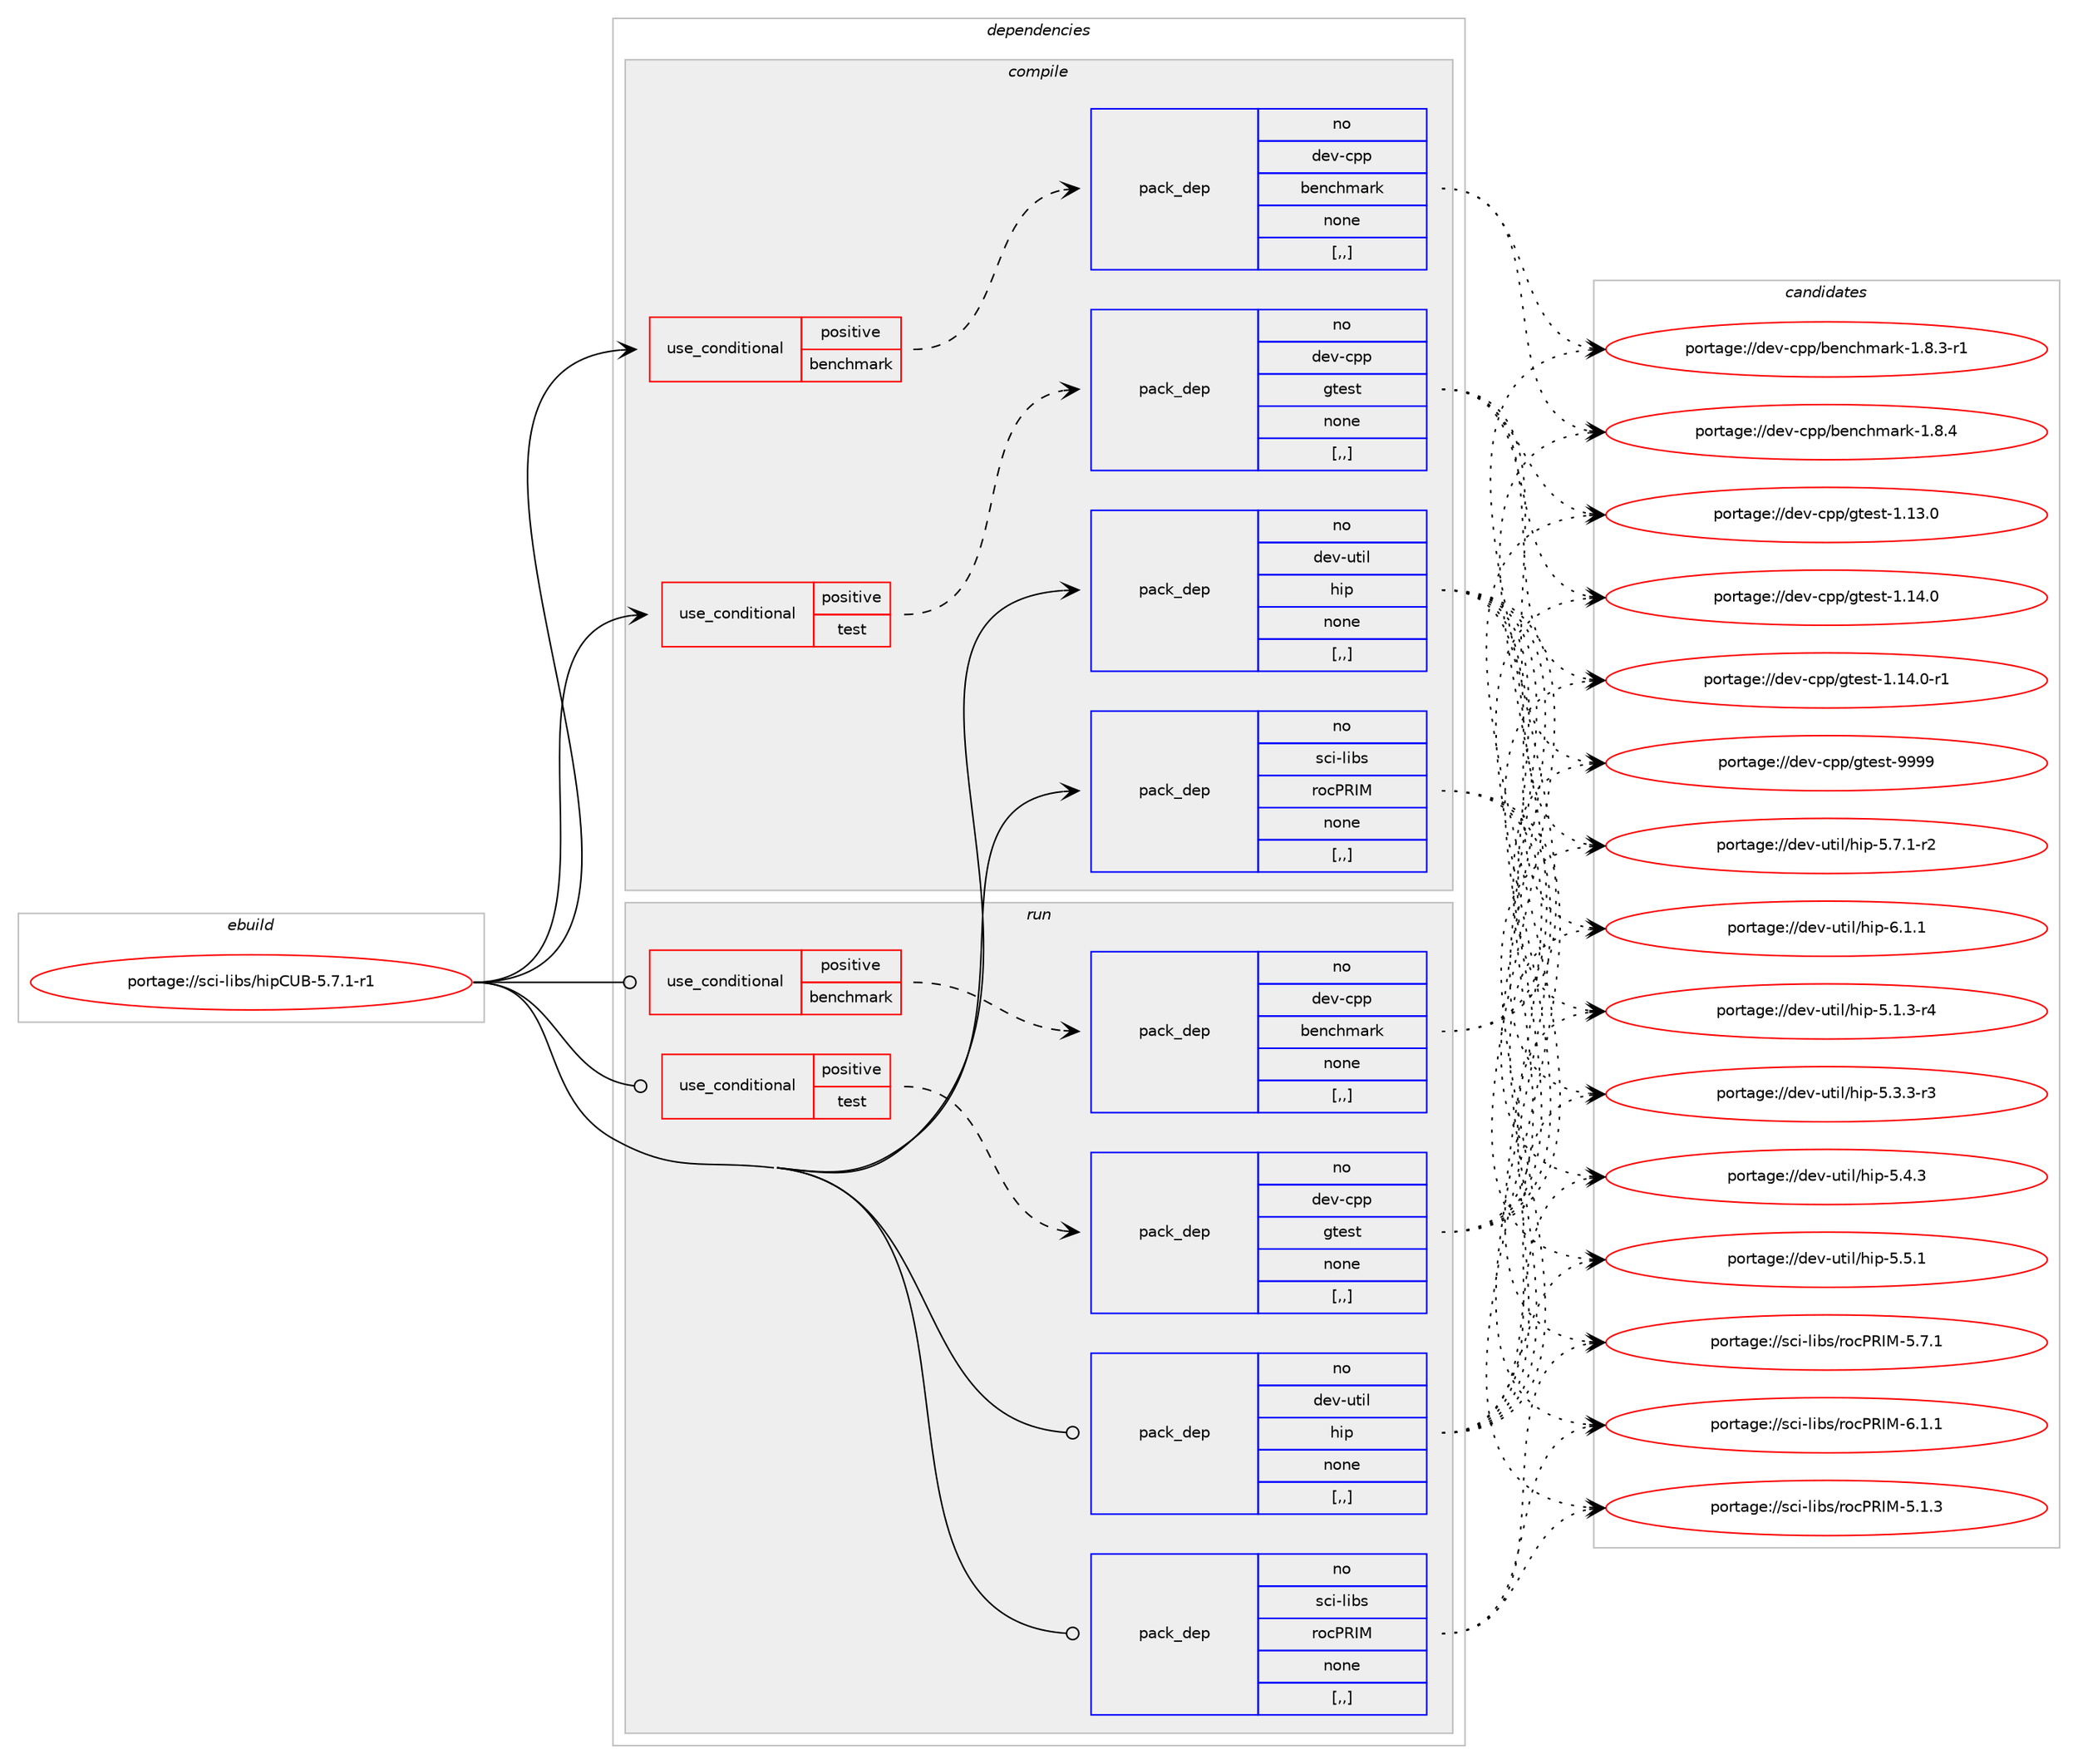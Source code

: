 digraph prolog {

# *************
# Graph options
# *************

newrank=true;
concentrate=true;
compound=true;
graph [rankdir=LR,fontname=Helvetica,fontsize=10,ranksep=1.5];#, ranksep=2.5, nodesep=0.2];
edge  [arrowhead=vee];
node  [fontname=Helvetica,fontsize=10];

# **********
# The ebuild
# **********

subgraph cluster_leftcol {
color=gray;
rank=same;
label=<<i>ebuild</i>>;
id [label="portage://sci-libs/hipCUB-5.7.1-r1", color=red, width=4, href="../sci-libs/hipCUB-5.7.1-r1.svg"];
}

# ****************
# The dependencies
# ****************

subgraph cluster_midcol {
color=gray;
label=<<i>dependencies</i>>;
subgraph cluster_compile {
fillcolor="#eeeeee";
style=filled;
label=<<i>compile</i>>;
subgraph cond103805 {
dependency392846 [label=<<TABLE BORDER="0" CELLBORDER="1" CELLSPACING="0" CELLPADDING="4"><TR><TD ROWSPAN="3" CELLPADDING="10">use_conditional</TD></TR><TR><TD>positive</TD></TR><TR><TD>benchmark</TD></TR></TABLE>>, shape=none, color=red];
subgraph pack286247 {
dependency392847 [label=<<TABLE BORDER="0" CELLBORDER="1" CELLSPACING="0" CELLPADDING="4" WIDTH="220"><TR><TD ROWSPAN="6" CELLPADDING="30">pack_dep</TD></TR><TR><TD WIDTH="110">no</TD></TR><TR><TD>dev-cpp</TD></TR><TR><TD>benchmark</TD></TR><TR><TD>none</TD></TR><TR><TD>[,,]</TD></TR></TABLE>>, shape=none, color=blue];
}
dependency392846:e -> dependency392847:w [weight=20,style="dashed",arrowhead="vee"];
}
id:e -> dependency392846:w [weight=20,style="solid",arrowhead="vee"];
subgraph cond103806 {
dependency392848 [label=<<TABLE BORDER="0" CELLBORDER="1" CELLSPACING="0" CELLPADDING="4"><TR><TD ROWSPAN="3" CELLPADDING="10">use_conditional</TD></TR><TR><TD>positive</TD></TR><TR><TD>test</TD></TR></TABLE>>, shape=none, color=red];
subgraph pack286248 {
dependency392849 [label=<<TABLE BORDER="0" CELLBORDER="1" CELLSPACING="0" CELLPADDING="4" WIDTH="220"><TR><TD ROWSPAN="6" CELLPADDING="30">pack_dep</TD></TR><TR><TD WIDTH="110">no</TD></TR><TR><TD>dev-cpp</TD></TR><TR><TD>gtest</TD></TR><TR><TD>none</TD></TR><TR><TD>[,,]</TD></TR></TABLE>>, shape=none, color=blue];
}
dependency392848:e -> dependency392849:w [weight=20,style="dashed",arrowhead="vee"];
}
id:e -> dependency392848:w [weight=20,style="solid",arrowhead="vee"];
subgraph pack286249 {
dependency392850 [label=<<TABLE BORDER="0" CELLBORDER="1" CELLSPACING="0" CELLPADDING="4" WIDTH="220"><TR><TD ROWSPAN="6" CELLPADDING="30">pack_dep</TD></TR><TR><TD WIDTH="110">no</TD></TR><TR><TD>dev-util</TD></TR><TR><TD>hip</TD></TR><TR><TD>none</TD></TR><TR><TD>[,,]</TD></TR></TABLE>>, shape=none, color=blue];
}
id:e -> dependency392850:w [weight=20,style="solid",arrowhead="vee"];
subgraph pack286250 {
dependency392851 [label=<<TABLE BORDER="0" CELLBORDER="1" CELLSPACING="0" CELLPADDING="4" WIDTH="220"><TR><TD ROWSPAN="6" CELLPADDING="30">pack_dep</TD></TR><TR><TD WIDTH="110">no</TD></TR><TR><TD>sci-libs</TD></TR><TR><TD>rocPRIM</TD></TR><TR><TD>none</TD></TR><TR><TD>[,,]</TD></TR></TABLE>>, shape=none, color=blue];
}
id:e -> dependency392851:w [weight=20,style="solid",arrowhead="vee"];
}
subgraph cluster_compileandrun {
fillcolor="#eeeeee";
style=filled;
label=<<i>compile and run</i>>;
}
subgraph cluster_run {
fillcolor="#eeeeee";
style=filled;
label=<<i>run</i>>;
subgraph cond103807 {
dependency392852 [label=<<TABLE BORDER="0" CELLBORDER="1" CELLSPACING="0" CELLPADDING="4"><TR><TD ROWSPAN="3" CELLPADDING="10">use_conditional</TD></TR><TR><TD>positive</TD></TR><TR><TD>benchmark</TD></TR></TABLE>>, shape=none, color=red];
subgraph pack286251 {
dependency392853 [label=<<TABLE BORDER="0" CELLBORDER="1" CELLSPACING="0" CELLPADDING="4" WIDTH="220"><TR><TD ROWSPAN="6" CELLPADDING="30">pack_dep</TD></TR><TR><TD WIDTH="110">no</TD></TR><TR><TD>dev-cpp</TD></TR><TR><TD>benchmark</TD></TR><TR><TD>none</TD></TR><TR><TD>[,,]</TD></TR></TABLE>>, shape=none, color=blue];
}
dependency392852:e -> dependency392853:w [weight=20,style="dashed",arrowhead="vee"];
}
id:e -> dependency392852:w [weight=20,style="solid",arrowhead="odot"];
subgraph cond103808 {
dependency392854 [label=<<TABLE BORDER="0" CELLBORDER="1" CELLSPACING="0" CELLPADDING="4"><TR><TD ROWSPAN="3" CELLPADDING="10">use_conditional</TD></TR><TR><TD>positive</TD></TR><TR><TD>test</TD></TR></TABLE>>, shape=none, color=red];
subgraph pack286252 {
dependency392855 [label=<<TABLE BORDER="0" CELLBORDER="1" CELLSPACING="0" CELLPADDING="4" WIDTH="220"><TR><TD ROWSPAN="6" CELLPADDING="30">pack_dep</TD></TR><TR><TD WIDTH="110">no</TD></TR><TR><TD>dev-cpp</TD></TR><TR><TD>gtest</TD></TR><TR><TD>none</TD></TR><TR><TD>[,,]</TD></TR></TABLE>>, shape=none, color=blue];
}
dependency392854:e -> dependency392855:w [weight=20,style="dashed",arrowhead="vee"];
}
id:e -> dependency392854:w [weight=20,style="solid",arrowhead="odot"];
subgraph pack286253 {
dependency392856 [label=<<TABLE BORDER="0" CELLBORDER="1" CELLSPACING="0" CELLPADDING="4" WIDTH="220"><TR><TD ROWSPAN="6" CELLPADDING="30">pack_dep</TD></TR><TR><TD WIDTH="110">no</TD></TR><TR><TD>dev-util</TD></TR><TR><TD>hip</TD></TR><TR><TD>none</TD></TR><TR><TD>[,,]</TD></TR></TABLE>>, shape=none, color=blue];
}
id:e -> dependency392856:w [weight=20,style="solid",arrowhead="odot"];
subgraph pack286254 {
dependency392857 [label=<<TABLE BORDER="0" CELLBORDER="1" CELLSPACING="0" CELLPADDING="4" WIDTH="220"><TR><TD ROWSPAN="6" CELLPADDING="30">pack_dep</TD></TR><TR><TD WIDTH="110">no</TD></TR><TR><TD>sci-libs</TD></TR><TR><TD>rocPRIM</TD></TR><TR><TD>none</TD></TR><TR><TD>[,,]</TD></TR></TABLE>>, shape=none, color=blue];
}
id:e -> dependency392857:w [weight=20,style="solid",arrowhead="odot"];
}
}

# **************
# The candidates
# **************

subgraph cluster_choices {
rank=same;
color=gray;
label=<<i>candidates</i>>;

subgraph choice286247 {
color=black;
nodesep=1;
choice1001011184599112112479810111099104109971141074549465646514511449 [label="portage://dev-cpp/benchmark-1.8.3-r1", color=red, width=4,href="../dev-cpp/benchmark-1.8.3-r1.svg"];
choice100101118459911211247981011109910410997114107454946564652 [label="portage://dev-cpp/benchmark-1.8.4", color=red, width=4,href="../dev-cpp/benchmark-1.8.4.svg"];
dependency392847:e -> choice1001011184599112112479810111099104109971141074549465646514511449:w [style=dotted,weight="100"];
dependency392847:e -> choice100101118459911211247981011109910410997114107454946564652:w [style=dotted,weight="100"];
}
subgraph choice286248 {
color=black;
nodesep=1;
choice10010111845991121124710311610111511645494649514648 [label="portage://dev-cpp/gtest-1.13.0", color=red, width=4,href="../dev-cpp/gtest-1.13.0.svg"];
choice10010111845991121124710311610111511645494649524648 [label="portage://dev-cpp/gtest-1.14.0", color=red, width=4,href="../dev-cpp/gtest-1.14.0.svg"];
choice100101118459911211247103116101115116454946495246484511449 [label="portage://dev-cpp/gtest-1.14.0-r1", color=red, width=4,href="../dev-cpp/gtest-1.14.0-r1.svg"];
choice1001011184599112112471031161011151164557575757 [label="portage://dev-cpp/gtest-9999", color=red, width=4,href="../dev-cpp/gtest-9999.svg"];
dependency392849:e -> choice10010111845991121124710311610111511645494649514648:w [style=dotted,weight="100"];
dependency392849:e -> choice10010111845991121124710311610111511645494649524648:w [style=dotted,weight="100"];
dependency392849:e -> choice100101118459911211247103116101115116454946495246484511449:w [style=dotted,weight="100"];
dependency392849:e -> choice1001011184599112112471031161011151164557575757:w [style=dotted,weight="100"];
}
subgraph choice286249 {
color=black;
nodesep=1;
choice10010111845117116105108471041051124553464946514511452 [label="portage://dev-util/hip-5.1.3-r4", color=red, width=4,href="../dev-util/hip-5.1.3-r4.svg"];
choice10010111845117116105108471041051124553465146514511451 [label="portage://dev-util/hip-5.3.3-r3", color=red, width=4,href="../dev-util/hip-5.3.3-r3.svg"];
choice1001011184511711610510847104105112455346524651 [label="portage://dev-util/hip-5.4.3", color=red, width=4,href="../dev-util/hip-5.4.3.svg"];
choice1001011184511711610510847104105112455346534649 [label="portage://dev-util/hip-5.5.1", color=red, width=4,href="../dev-util/hip-5.5.1.svg"];
choice10010111845117116105108471041051124553465546494511450 [label="portage://dev-util/hip-5.7.1-r2", color=red, width=4,href="../dev-util/hip-5.7.1-r2.svg"];
choice1001011184511711610510847104105112455446494649 [label="portage://dev-util/hip-6.1.1", color=red, width=4,href="../dev-util/hip-6.1.1.svg"];
dependency392850:e -> choice10010111845117116105108471041051124553464946514511452:w [style=dotted,weight="100"];
dependency392850:e -> choice10010111845117116105108471041051124553465146514511451:w [style=dotted,weight="100"];
dependency392850:e -> choice1001011184511711610510847104105112455346524651:w [style=dotted,weight="100"];
dependency392850:e -> choice1001011184511711610510847104105112455346534649:w [style=dotted,weight="100"];
dependency392850:e -> choice10010111845117116105108471041051124553465546494511450:w [style=dotted,weight="100"];
dependency392850:e -> choice1001011184511711610510847104105112455446494649:w [style=dotted,weight="100"];
}
subgraph choice286250 {
color=black;
nodesep=1;
choice115991054510810598115471141119980827377455346494651 [label="portage://sci-libs/rocPRIM-5.1.3", color=red, width=4,href="../sci-libs/rocPRIM-5.1.3.svg"];
choice115991054510810598115471141119980827377455346554649 [label="portage://sci-libs/rocPRIM-5.7.1", color=red, width=4,href="../sci-libs/rocPRIM-5.7.1.svg"];
choice115991054510810598115471141119980827377455446494649 [label="portage://sci-libs/rocPRIM-6.1.1", color=red, width=4,href="../sci-libs/rocPRIM-6.1.1.svg"];
dependency392851:e -> choice115991054510810598115471141119980827377455346494651:w [style=dotted,weight="100"];
dependency392851:e -> choice115991054510810598115471141119980827377455346554649:w [style=dotted,weight="100"];
dependency392851:e -> choice115991054510810598115471141119980827377455446494649:w [style=dotted,weight="100"];
}
subgraph choice286251 {
color=black;
nodesep=1;
choice1001011184599112112479810111099104109971141074549465646514511449 [label="portage://dev-cpp/benchmark-1.8.3-r1", color=red, width=4,href="../dev-cpp/benchmark-1.8.3-r1.svg"];
choice100101118459911211247981011109910410997114107454946564652 [label="portage://dev-cpp/benchmark-1.8.4", color=red, width=4,href="../dev-cpp/benchmark-1.8.4.svg"];
dependency392853:e -> choice1001011184599112112479810111099104109971141074549465646514511449:w [style=dotted,weight="100"];
dependency392853:e -> choice100101118459911211247981011109910410997114107454946564652:w [style=dotted,weight="100"];
}
subgraph choice286252 {
color=black;
nodesep=1;
choice10010111845991121124710311610111511645494649514648 [label="portage://dev-cpp/gtest-1.13.0", color=red, width=4,href="../dev-cpp/gtest-1.13.0.svg"];
choice10010111845991121124710311610111511645494649524648 [label="portage://dev-cpp/gtest-1.14.0", color=red, width=4,href="../dev-cpp/gtest-1.14.0.svg"];
choice100101118459911211247103116101115116454946495246484511449 [label="portage://dev-cpp/gtest-1.14.0-r1", color=red, width=4,href="../dev-cpp/gtest-1.14.0-r1.svg"];
choice1001011184599112112471031161011151164557575757 [label="portage://dev-cpp/gtest-9999", color=red, width=4,href="../dev-cpp/gtest-9999.svg"];
dependency392855:e -> choice10010111845991121124710311610111511645494649514648:w [style=dotted,weight="100"];
dependency392855:e -> choice10010111845991121124710311610111511645494649524648:w [style=dotted,weight="100"];
dependency392855:e -> choice100101118459911211247103116101115116454946495246484511449:w [style=dotted,weight="100"];
dependency392855:e -> choice1001011184599112112471031161011151164557575757:w [style=dotted,weight="100"];
}
subgraph choice286253 {
color=black;
nodesep=1;
choice10010111845117116105108471041051124553464946514511452 [label="portage://dev-util/hip-5.1.3-r4", color=red, width=4,href="../dev-util/hip-5.1.3-r4.svg"];
choice10010111845117116105108471041051124553465146514511451 [label="portage://dev-util/hip-5.3.3-r3", color=red, width=4,href="../dev-util/hip-5.3.3-r3.svg"];
choice1001011184511711610510847104105112455346524651 [label="portage://dev-util/hip-5.4.3", color=red, width=4,href="../dev-util/hip-5.4.3.svg"];
choice1001011184511711610510847104105112455346534649 [label="portage://dev-util/hip-5.5.1", color=red, width=4,href="../dev-util/hip-5.5.1.svg"];
choice10010111845117116105108471041051124553465546494511450 [label="portage://dev-util/hip-5.7.1-r2", color=red, width=4,href="../dev-util/hip-5.7.1-r2.svg"];
choice1001011184511711610510847104105112455446494649 [label="portage://dev-util/hip-6.1.1", color=red, width=4,href="../dev-util/hip-6.1.1.svg"];
dependency392856:e -> choice10010111845117116105108471041051124553464946514511452:w [style=dotted,weight="100"];
dependency392856:e -> choice10010111845117116105108471041051124553465146514511451:w [style=dotted,weight="100"];
dependency392856:e -> choice1001011184511711610510847104105112455346524651:w [style=dotted,weight="100"];
dependency392856:e -> choice1001011184511711610510847104105112455346534649:w [style=dotted,weight="100"];
dependency392856:e -> choice10010111845117116105108471041051124553465546494511450:w [style=dotted,weight="100"];
dependency392856:e -> choice1001011184511711610510847104105112455446494649:w [style=dotted,weight="100"];
}
subgraph choice286254 {
color=black;
nodesep=1;
choice115991054510810598115471141119980827377455346494651 [label="portage://sci-libs/rocPRIM-5.1.3", color=red, width=4,href="../sci-libs/rocPRIM-5.1.3.svg"];
choice115991054510810598115471141119980827377455346554649 [label="portage://sci-libs/rocPRIM-5.7.1", color=red, width=4,href="../sci-libs/rocPRIM-5.7.1.svg"];
choice115991054510810598115471141119980827377455446494649 [label="portage://sci-libs/rocPRIM-6.1.1", color=red, width=4,href="../sci-libs/rocPRIM-6.1.1.svg"];
dependency392857:e -> choice115991054510810598115471141119980827377455346494651:w [style=dotted,weight="100"];
dependency392857:e -> choice115991054510810598115471141119980827377455346554649:w [style=dotted,weight="100"];
dependency392857:e -> choice115991054510810598115471141119980827377455446494649:w [style=dotted,weight="100"];
}
}

}
